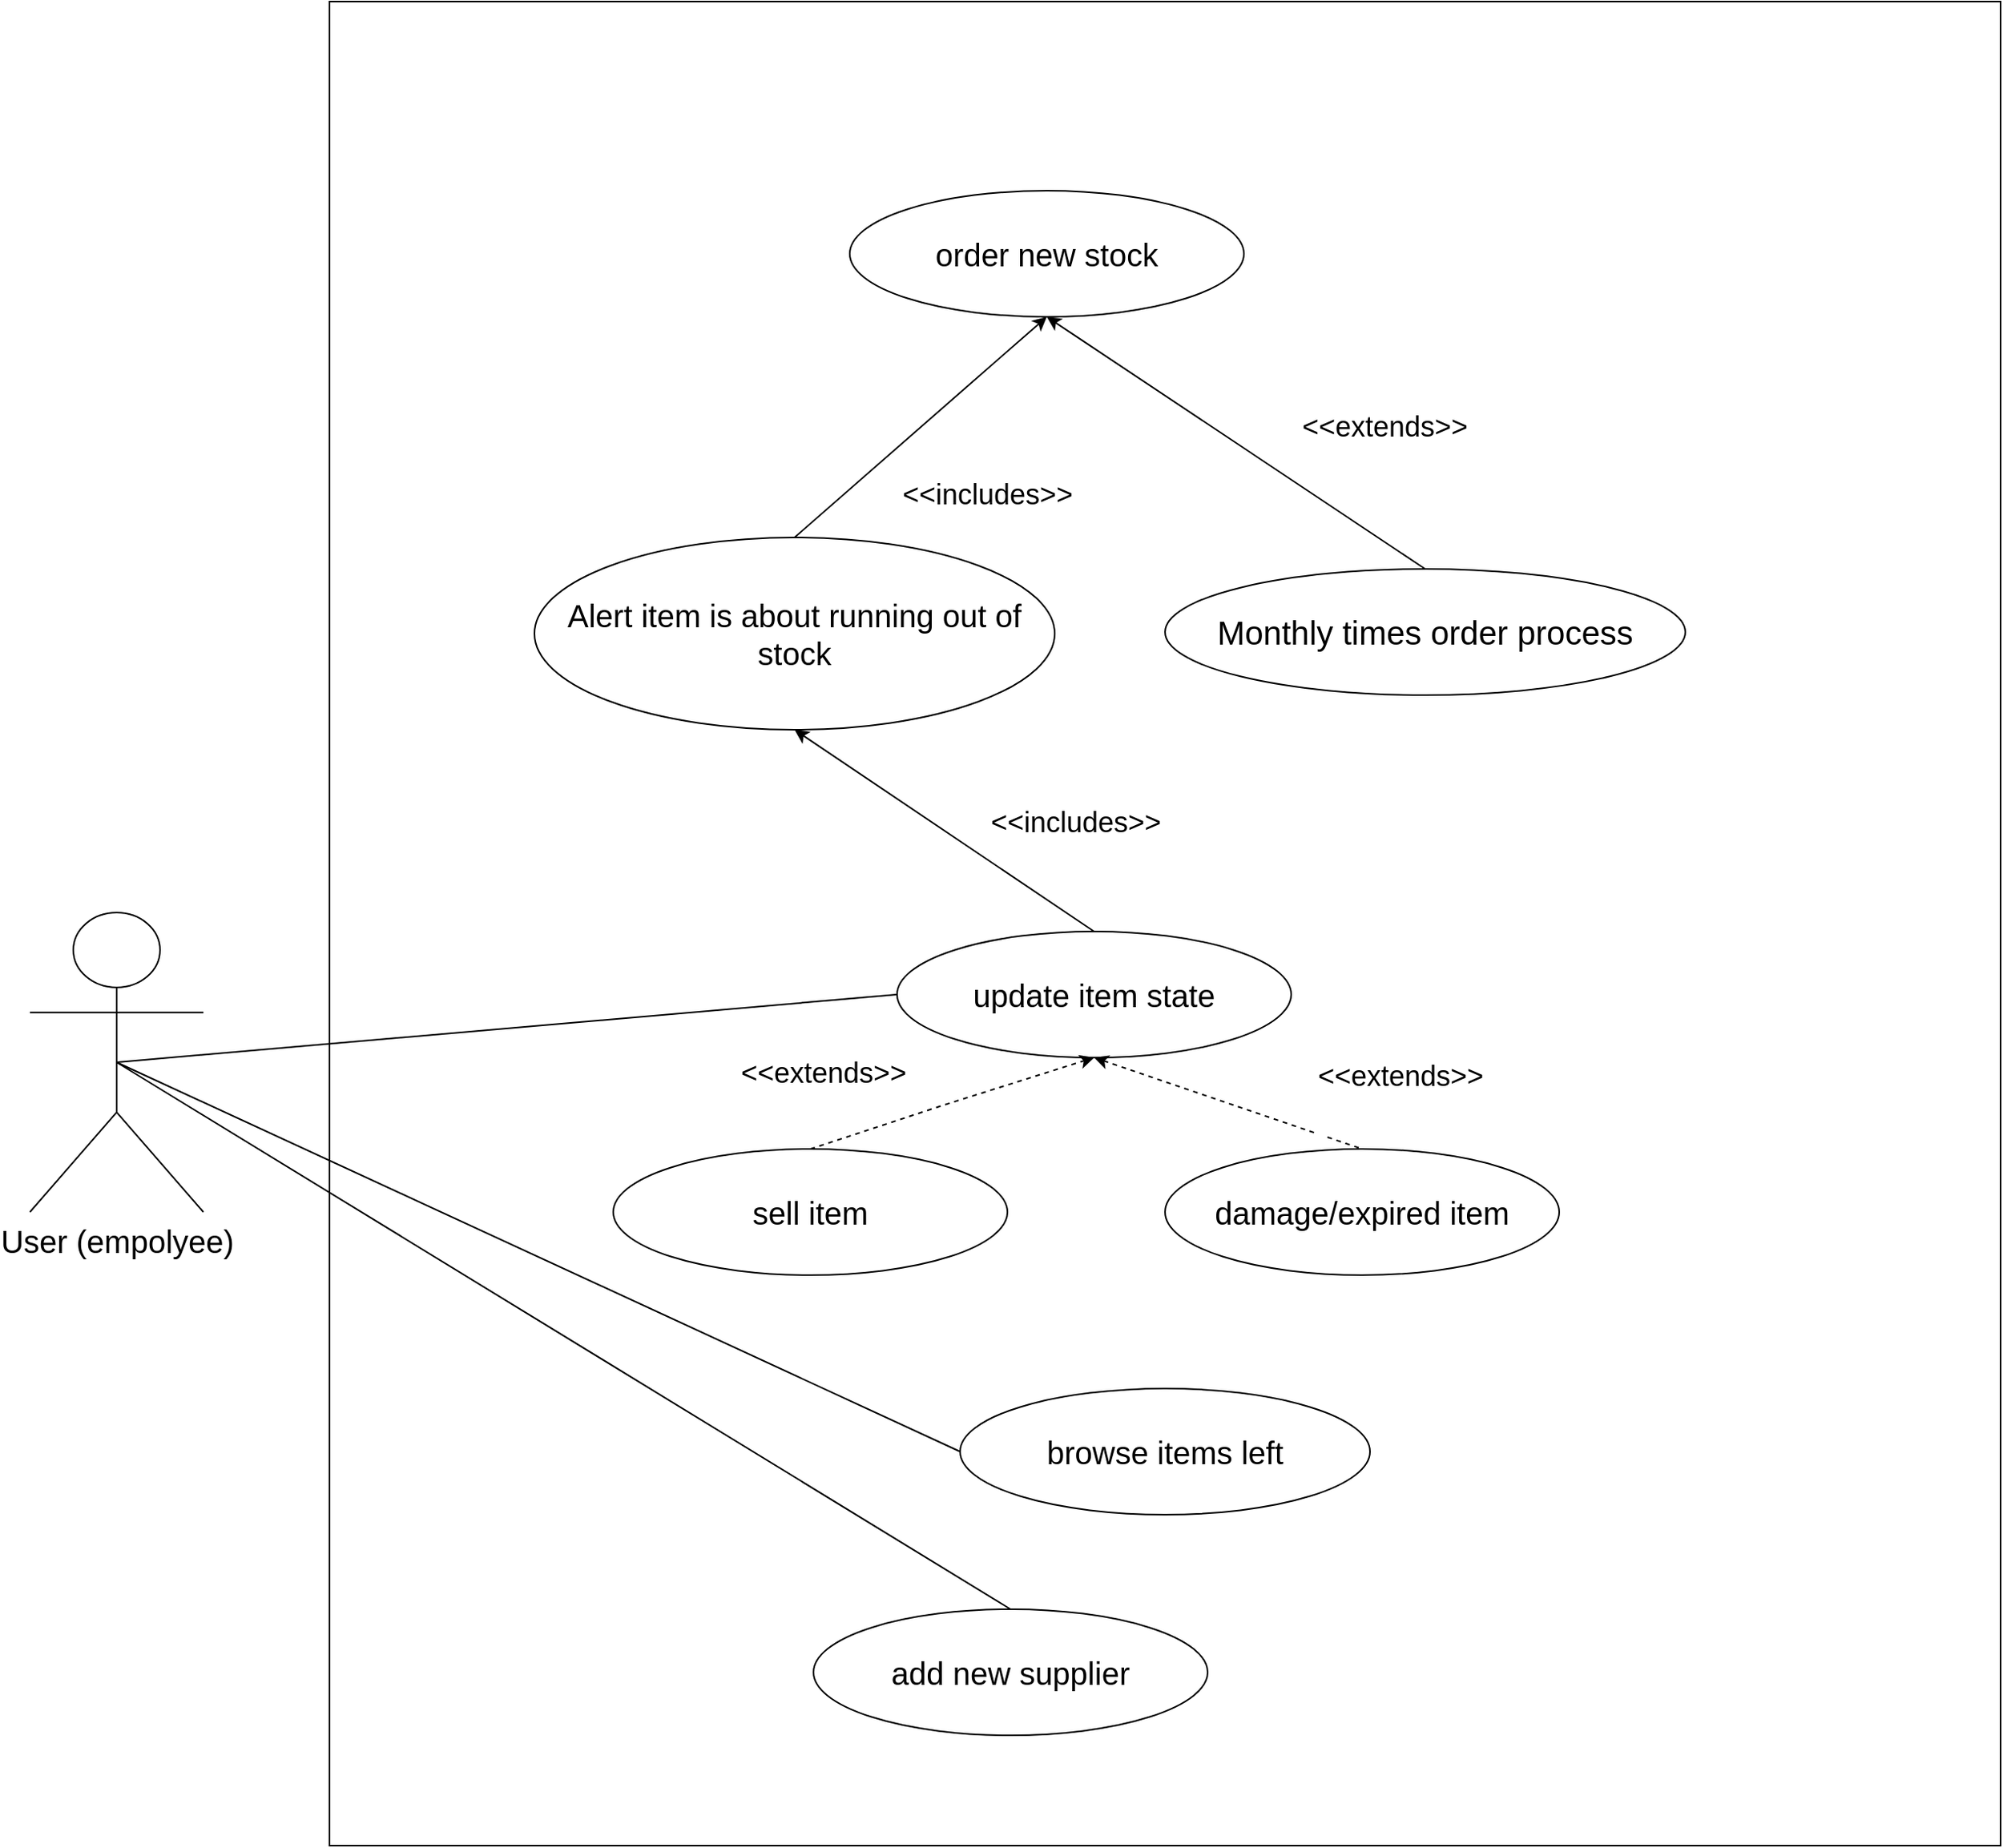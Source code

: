 <mxfile version="24.4.13" type="device">
  <diagram name="Page-1" id="J8Q7x25F7DtqS79uL8jC">
    <mxGraphModel dx="1909" dy="1013" grid="1" gridSize="10" guides="1" tooltips="1" connect="1" arrows="1" fold="1" page="1" pageScale="1" pageWidth="1654" pageHeight="2336" math="0" shadow="0">
      <root>
        <mxCell id="0" />
        <mxCell id="1" parent="0" />
        <mxCell id="a2pVIeDOSR2pfR4eeCRD-1" value="User (empolyee)" style="shape=umlActor;verticalLabelPosition=bottom;verticalAlign=top;html=1;outlineConnect=0;fontSize=20;" vertex="1" parent="1">
          <mxGeometry x="80" y="978" width="110" height="190" as="geometry" />
        </mxCell>
        <mxCell id="a2pVIeDOSR2pfR4eeCRD-3" value="" style="rounded=0;whiteSpace=wrap;html=1;" vertex="1" parent="1">
          <mxGeometry x="270" y="400" width="1060" height="1170" as="geometry" />
        </mxCell>
        <mxCell id="a2pVIeDOSR2pfR4eeCRD-4" value="&lt;span style=&quot;font-size: 20px;&quot;&gt;update item state&lt;/span&gt;" style="ellipse;whiteSpace=wrap;html=1;" vertex="1" parent="1">
          <mxGeometry x="630" y="990" width="250" height="80" as="geometry" />
        </mxCell>
        <mxCell id="a2pVIeDOSR2pfR4eeCRD-6" value="order new stock" style="ellipse;whiteSpace=wrap;html=1;fontSize=20;" vertex="1" parent="1">
          <mxGeometry x="600" y="520" width="250" height="80" as="geometry" />
        </mxCell>
        <mxCell id="a2pVIeDOSR2pfR4eeCRD-7" value="browse items left" style="ellipse;whiteSpace=wrap;html=1;fontSize=20;" vertex="1" parent="1">
          <mxGeometry x="670" y="1280" width="260" height="80" as="geometry" />
        </mxCell>
        <mxCell id="a2pVIeDOSR2pfR4eeCRD-10" value="" style="endArrow=none;html=1;rounded=0;exitX=0.5;exitY=0.5;exitDx=0;exitDy=0;exitPerimeter=0;entryX=0;entryY=0.5;entryDx=0;entryDy=0;" edge="1" parent="1" source="a2pVIeDOSR2pfR4eeCRD-1" target="a2pVIeDOSR2pfR4eeCRD-4">
          <mxGeometry width="50" height="50" relative="1" as="geometry">
            <mxPoint x="700" y="1030" as="sourcePoint" />
            <mxPoint x="750" y="980" as="targetPoint" />
          </mxGeometry>
        </mxCell>
        <mxCell id="a2pVIeDOSR2pfR4eeCRD-12" value="" style="endArrow=none;html=1;rounded=0;exitX=0;exitY=0.5;exitDx=0;exitDy=0;entryX=0.5;entryY=0.5;entryDx=0;entryDy=0;entryPerimeter=0;" edge="1" parent="1" source="a2pVIeDOSR2pfR4eeCRD-7" target="a2pVIeDOSR2pfR4eeCRD-1">
          <mxGeometry width="50" height="50" relative="1" as="geometry">
            <mxPoint x="680" y="870" as="sourcePoint" />
            <mxPoint x="730" y="820" as="targetPoint" />
          </mxGeometry>
        </mxCell>
        <mxCell id="a2pVIeDOSR2pfR4eeCRD-14" value="Alert item is about running out of stock" style="ellipse;whiteSpace=wrap;html=1;fontSize=20;" vertex="1" parent="1">
          <mxGeometry x="400" y="740" width="330" height="122" as="geometry" />
        </mxCell>
        <mxCell id="a2pVIeDOSR2pfR4eeCRD-17" value="&lt;span style=&quot;font-size: 20px;&quot;&gt;sell item&lt;/span&gt;" style="ellipse;whiteSpace=wrap;html=1;" vertex="1" parent="1">
          <mxGeometry x="450" y="1128" width="250" height="80" as="geometry" />
        </mxCell>
        <mxCell id="a2pVIeDOSR2pfR4eeCRD-19" value="&lt;span style=&quot;font-size: 20px;&quot;&gt;damage/expired item&lt;/span&gt;" style="ellipse;whiteSpace=wrap;html=1;" vertex="1" parent="1">
          <mxGeometry x="800" y="1128" width="250" height="80" as="geometry" />
        </mxCell>
        <mxCell id="a2pVIeDOSR2pfR4eeCRD-20" value="&lt;br&gt;&lt;span style=&quot;color: rgb(0, 0, 0); font-family: Helvetica; font-size: 18px; font-style: normal; font-variant-ligatures: normal; font-variant-caps: normal; font-weight: 400; letter-spacing: normal; orphans: 2; text-align: center; text-indent: 0px; text-transform: none; widows: 2; word-spacing: 0px; -webkit-text-stroke-width: 0px; white-space: nowrap; background-color: rgb(255, 255, 255); text-decoration-thickness: initial; text-decoration-style: initial; text-decoration-color: initial; display: inline !important; float: none;&quot;&gt;&amp;lt;&amp;lt;extends&amp;gt;&amp;gt;&lt;/span&gt;&lt;div&gt;&lt;br/&gt;&lt;/div&gt;" style="endArrow=classic;html=1;rounded=0;entryX=0.5;entryY=1;entryDx=0;entryDy=0;exitX=0.5;exitY=0;exitDx=0;exitDy=0;dashed=1;startArrow=none;startFill=0;endFill=1;" edge="1" parent="1" source="a2pVIeDOSR2pfR4eeCRD-17" target="a2pVIeDOSR2pfR4eeCRD-4">
          <mxGeometry x="-0.761" y="43" width="50" height="50" relative="1" as="geometry">
            <mxPoint x="700" y="1220" as="sourcePoint" />
            <mxPoint x="750" y="1170" as="targetPoint" />
            <Array as="points">
              <mxPoint x="660" y="1100" />
            </Array>
            <mxPoint as="offset" />
          </mxGeometry>
        </mxCell>
        <mxCell id="a2pVIeDOSR2pfR4eeCRD-21" value="&#xa;&lt;span style=&quot;forced-color-adjust: none; color: rgb(0, 0, 0); font-family: Helvetica; font-style: normal; font-variant-ligatures: normal; font-variant-caps: normal; font-weight: 400; letter-spacing: normal; orphans: 2; text-align: center; text-indent: 0px; text-transform: none; widows: 2; word-spacing: 0px; -webkit-text-stroke-width: 0px; white-space: nowrap; background-color: rgb(255, 255, 255); text-decoration-thickness: initial; text-decoration-style: initial; text-decoration-color: initial; font-size: 18px; float: none; display: inline !important;&quot;&gt;&amp;lt;&amp;lt;extends&amp;gt;&amp;gt;&lt;/span&gt;&lt;br style=&quot;forced-color-adjust: none; color: rgb(0, 0, 0); font-family: Helvetica; font-size: 11px; font-style: normal; font-variant-ligatures: normal; font-variant-caps: normal; font-weight: 400; letter-spacing: normal; orphans: 2; text-align: center; text-indent: 0px; text-transform: none; widows: 2; word-spacing: 0px; -webkit-text-stroke-width: 0px; white-space: nowrap; text-decoration-thickness: initial; text-decoration-style: initial; text-decoration-color: initial;&quot;&gt;&#xa;&#xa;" style="endArrow=none;html=1;rounded=0;entryX=0.5;entryY=0;entryDx=0;entryDy=0;exitX=0.5;exitY=1;exitDx=0;exitDy=0;endFill=0;dashed=1;startArrow=classic;startFill=1;" edge="1" parent="1" source="a2pVIeDOSR2pfR4eeCRD-4" target="a2pVIeDOSR2pfR4eeCRD-19">
          <mxGeometry x="1" y="45" width="50" height="50" relative="1" as="geometry">
            <mxPoint x="760" y="1070" as="sourcePoint" />
            <mxPoint x="1030" y="1040" as="targetPoint" />
            <mxPoint x="10" y="4" as="offset" />
          </mxGeometry>
        </mxCell>
        <mxCell id="a2pVIeDOSR2pfR4eeCRD-24" value="&lt;font style=&quot;font-size: 18px;&quot;&gt;&amp;lt;&amp;lt;includes&amp;gt;&amp;gt;&lt;/font&gt;" style="endArrow=classic;html=1;rounded=0;entryX=0.5;entryY=1;entryDx=0;entryDy=0;exitX=0.5;exitY=0;exitDx=0;exitDy=0;endFill=1;" edge="1" parent="1" source="a2pVIeDOSR2pfR4eeCRD-4" target="a2pVIeDOSR2pfR4eeCRD-14">
          <mxGeometry x="-0.577" y="-51" width="50" height="50" relative="1" as="geometry">
            <mxPoint x="610" y="1000" as="sourcePoint" />
            <mxPoint x="660" y="950" as="targetPoint" />
            <mxPoint as="offset" />
          </mxGeometry>
        </mxCell>
        <mxCell id="a2pVIeDOSR2pfR4eeCRD-25" value="&lt;div&gt;&lt;span style=&quot;font-size: 18px;&quot;&gt;&amp;lt;&amp;lt;includes&amp;gt;&amp;gt;&lt;/span&gt;&lt;br&gt;&lt;/div&gt;" style="endArrow=classic;html=1;rounded=0;entryX=0.5;entryY=1;entryDx=0;entryDy=0;endFill=1;" edge="1" parent="1" target="a2pVIeDOSR2pfR4eeCRD-6">
          <mxGeometry x="0.037" y="-60" width="50" height="50" relative="1" as="geometry">
            <mxPoint x="565" y="740" as="sourcePoint" />
            <mxPoint x="750" y="910" as="targetPoint" />
            <mxPoint as="offset" />
          </mxGeometry>
        </mxCell>
        <mxCell id="a2pVIeDOSR2pfR4eeCRD-26" value="add new supplier" style="ellipse;whiteSpace=wrap;html=1;fontSize=20;" vertex="1" parent="1">
          <mxGeometry x="577" y="1420" width="250" height="80" as="geometry" />
        </mxCell>
        <mxCell id="a2pVIeDOSR2pfR4eeCRD-27" value="" style="endArrow=none;html=1;rounded=0;exitX=0.5;exitY=0;exitDx=0;exitDy=0;entryX=0.5;entryY=0.5;entryDx=0;entryDy=0;entryPerimeter=0;" edge="1" parent="1" source="a2pVIeDOSR2pfR4eeCRD-26" target="a2pVIeDOSR2pfR4eeCRD-1">
          <mxGeometry width="50" height="50" relative="1" as="geometry">
            <mxPoint x="620" y="1310" as="sourcePoint" />
            <mxPoint x="145" y="1083" as="targetPoint" />
          </mxGeometry>
        </mxCell>
        <mxCell id="a2pVIeDOSR2pfR4eeCRD-29" value="&lt;font style=&quot;font-size: 21px;&quot;&gt;Monthly times order process&lt;/font&gt;" style="ellipse;whiteSpace=wrap;html=1;" vertex="1" parent="1">
          <mxGeometry x="800" y="760" width="330" height="80" as="geometry" />
        </mxCell>
        <mxCell id="a2pVIeDOSR2pfR4eeCRD-30" value="&lt;br&gt;&lt;span style=&quot;font-size: 18px;&quot;&gt;&amp;lt;&amp;lt;extends&amp;gt;&amp;gt;&lt;/span&gt;&lt;div&gt;&lt;br&gt;&lt;/div&gt;" style="endArrow=classic;html=1;rounded=0;entryX=0.5;entryY=1;entryDx=0;entryDy=0;exitX=0.5;exitY=0;exitDx=0;exitDy=0;endFill=1;" edge="1" parent="1" source="a2pVIeDOSR2pfR4eeCRD-29" target="a2pVIeDOSR2pfR4eeCRD-6">
          <mxGeometry x="-0.51" y="-61" width="50" height="50" relative="1" as="geometry">
            <mxPoint x="575" y="750" as="sourcePoint" />
            <mxPoint x="735" y="610" as="targetPoint" />
            <mxPoint x="-1" as="offset" />
          </mxGeometry>
        </mxCell>
      </root>
    </mxGraphModel>
  </diagram>
</mxfile>
